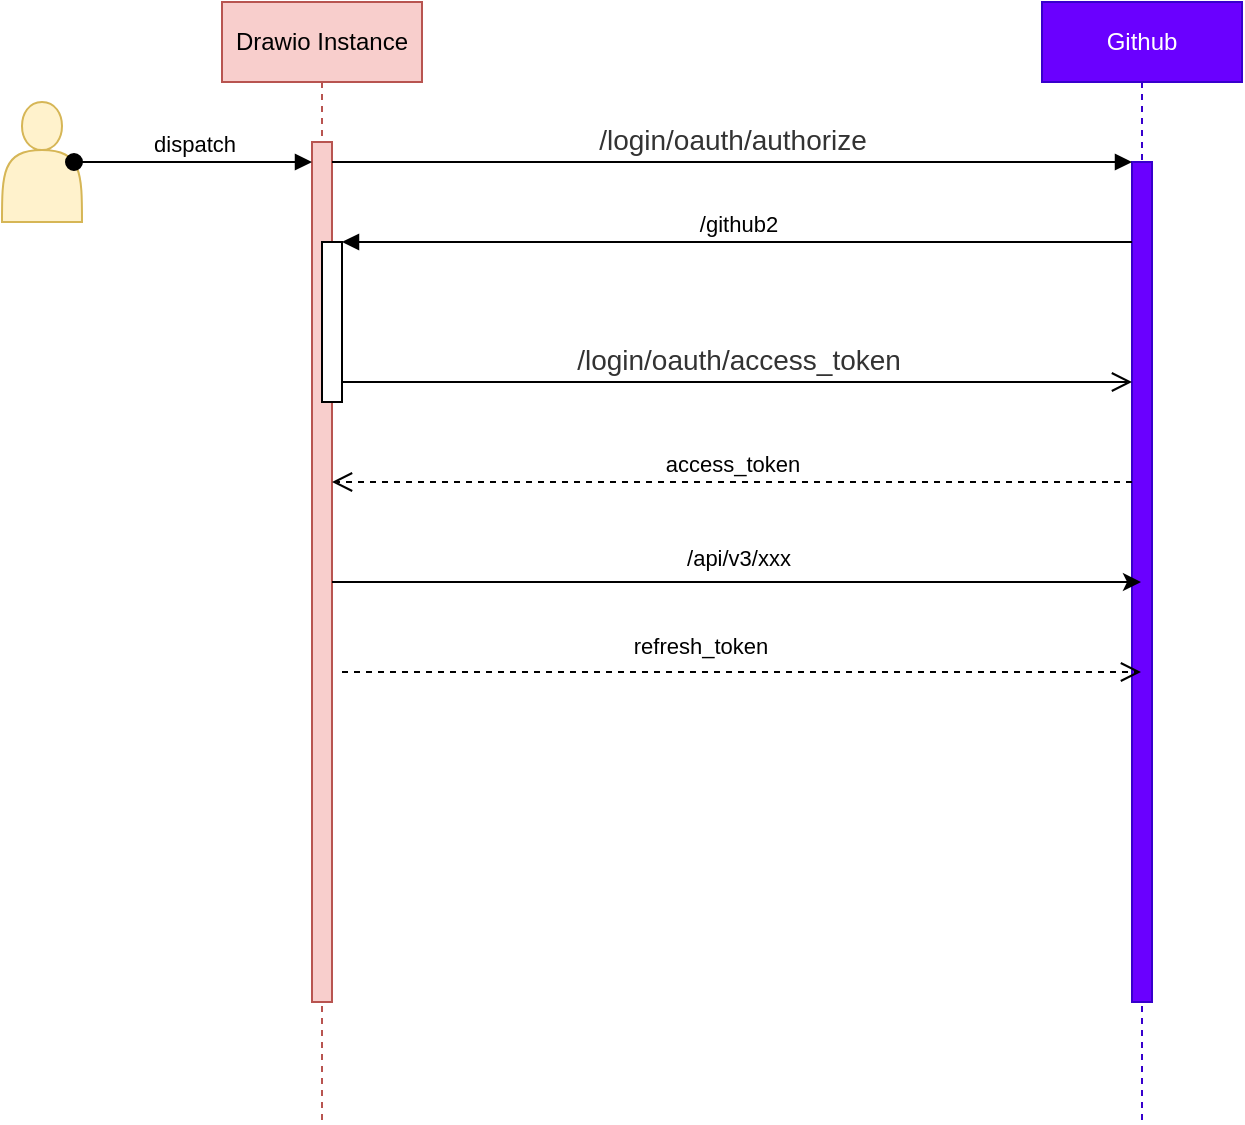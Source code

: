 <mxfile version="24.7.17" pages="2">
  <diagram name="github-authentication" id="2YBvvXClWsGukQMizWep">
    <mxGraphModel dx="1221" dy="599" grid="1" gridSize="10" guides="1" tooltips="1" connect="1" arrows="1" fold="1" page="1" pageScale="1" pageWidth="850" pageHeight="1100" math="0" shadow="0">
      <root>
        <mxCell id="0" />
        <mxCell id="1" parent="0" />
        <mxCell id="aM9ryv3xv72pqoxQDRHE-1" value="Drawio Instance" style="shape=umlLifeline;perimeter=lifelinePerimeter;whiteSpace=wrap;html=1;container=0;dropTarget=0;collapsible=0;recursiveResize=0;outlineConnect=0;portConstraint=eastwest;newEdgeStyle={&quot;edgeStyle&quot;:&quot;elbowEdgeStyle&quot;,&quot;elbow&quot;:&quot;vertical&quot;,&quot;curved&quot;:0,&quot;rounded&quot;:0};fillColor=#f8cecc;strokeColor=#b85450;" parent="1" vertex="1">
          <mxGeometry x="140" y="40" width="100" height="560" as="geometry" />
        </mxCell>
        <mxCell id="aM9ryv3xv72pqoxQDRHE-2" value="" style="html=1;points=[];perimeter=orthogonalPerimeter;outlineConnect=0;targetShapes=umlLifeline;portConstraint=eastwest;newEdgeStyle={&quot;edgeStyle&quot;:&quot;elbowEdgeStyle&quot;,&quot;elbow&quot;:&quot;vertical&quot;,&quot;curved&quot;:0,&quot;rounded&quot;:0};fillColor=#f8cecc;strokeColor=#b85450;" parent="aM9ryv3xv72pqoxQDRHE-1" vertex="1">
          <mxGeometry x="45" y="70" width="10" height="430" as="geometry" />
        </mxCell>
        <mxCell id="aM9ryv3xv72pqoxQDRHE-4" value="" style="html=1;points=[];perimeter=orthogonalPerimeter;outlineConnect=0;targetShapes=umlLifeline;portConstraint=eastwest;newEdgeStyle={&quot;edgeStyle&quot;:&quot;elbowEdgeStyle&quot;,&quot;elbow&quot;:&quot;vertical&quot;,&quot;curved&quot;:0,&quot;rounded&quot;:0};" parent="aM9ryv3xv72pqoxQDRHE-1" vertex="1">
          <mxGeometry x="50" y="120" width="10" height="80" as="geometry" />
        </mxCell>
        <mxCell id="aM9ryv3xv72pqoxQDRHE-5" value="Github" style="shape=umlLifeline;perimeter=lifelinePerimeter;whiteSpace=wrap;html=1;container=0;dropTarget=0;collapsible=0;recursiveResize=0;outlineConnect=0;portConstraint=eastwest;newEdgeStyle={&quot;edgeStyle&quot;:&quot;elbowEdgeStyle&quot;,&quot;elbow&quot;:&quot;vertical&quot;,&quot;curved&quot;:0,&quot;rounded&quot;:0};fillColor=#6a00ff;strokeColor=#3700CC;fontColor=#ffffff;" parent="1" vertex="1">
          <mxGeometry x="550" y="40" width="100" height="560" as="geometry" />
        </mxCell>
        <mxCell id="aM9ryv3xv72pqoxQDRHE-6" value="" style="html=1;points=[];perimeter=orthogonalPerimeter;outlineConnect=0;targetShapes=umlLifeline;portConstraint=eastwest;newEdgeStyle={&quot;edgeStyle&quot;:&quot;elbowEdgeStyle&quot;,&quot;elbow&quot;:&quot;vertical&quot;,&quot;curved&quot;:0,&quot;rounded&quot;:0};fillColor=#6a00ff;fontColor=#ffffff;strokeColor=#3700CC;" parent="aM9ryv3xv72pqoxQDRHE-5" vertex="1">
          <mxGeometry x="45" y="80" width="10" height="420" as="geometry" />
        </mxCell>
        <mxCell id="aM9ryv3xv72pqoxQDRHE-7" value="&lt;span style=&quot;color: rgb(51, 51, 51); font-family: STHeitiSC-Light, STHeiti, Hei, &amp;quot;Heiti SC&amp;quot;, &amp;quot;Microsoft Yahei&amp;quot;, Arial, sans-serif; font-size: 14px; text-align: start; text-wrap-mode: wrap;&quot;&gt;/login/oauth/authorize&lt;/span&gt;" style="html=1;verticalAlign=bottom;endArrow=block;edgeStyle=elbowEdgeStyle;elbow=vertical;curved=0;rounded=0;" parent="1" source="aM9ryv3xv72pqoxQDRHE-2" target="aM9ryv3xv72pqoxQDRHE-6" edge="1">
          <mxGeometry relative="1" as="geometry">
            <mxPoint x="305" y="130" as="sourcePoint" />
            <Array as="points">
              <mxPoint x="290" y="120" />
            </Array>
          </mxGeometry>
        </mxCell>
        <mxCell id="aM9ryv3xv72pqoxQDRHE-8" value="access_token" style="html=1;verticalAlign=bottom;endArrow=open;dashed=1;endSize=8;edgeStyle=elbowEdgeStyle;elbow=vertical;curved=0;rounded=0;" parent="1" source="aM9ryv3xv72pqoxQDRHE-6" target="aM9ryv3xv72pqoxQDRHE-2" edge="1">
          <mxGeometry relative="1" as="geometry">
            <mxPoint x="305" y="205" as="targetPoint" />
            <Array as="points">
              <mxPoint x="300" y="280" />
            </Array>
          </mxGeometry>
        </mxCell>
        <mxCell id="aM9ryv3xv72pqoxQDRHE-9" value="/github2" style="html=1;verticalAlign=bottom;endArrow=block;edgeStyle=elbowEdgeStyle;elbow=vertical;curved=0;rounded=0;" parent="1" source="aM9ryv3xv72pqoxQDRHE-6" target="aM9ryv3xv72pqoxQDRHE-4" edge="1">
          <mxGeometry relative="1" as="geometry">
            <mxPoint x="285" y="160" as="sourcePoint" />
            <Array as="points">
              <mxPoint x="300" y="160" />
            </Array>
          </mxGeometry>
        </mxCell>
        <mxCell id="aM9ryv3xv72pqoxQDRHE-10" value="&lt;span style=&quot;color: rgb(51, 51, 51); font-family: STHeitiSC-Light, STHeiti, Hei, &amp;quot;Heiti SC&amp;quot;, &amp;quot;Microsoft Yahei&amp;quot;, Arial, sans-serif; font-size: 14px; text-align: start; text-wrap-mode: wrap;&quot;&gt;/login/oauth/access_token&lt;/span&gt;" style="html=1;verticalAlign=bottom;endArrow=open;endSize=8;edgeStyle=elbowEdgeStyle;elbow=vertical;curved=0;rounded=0;" parent="1" source="aM9ryv3xv72pqoxQDRHE-4" target="aM9ryv3xv72pqoxQDRHE-6" edge="1">
          <mxGeometry relative="1" as="geometry">
            <mxPoint x="285" y="235" as="targetPoint" />
            <Array as="points">
              <mxPoint x="290" y="230" />
            </Array>
          </mxGeometry>
        </mxCell>
        <mxCell id="TRShChST6HewkKA9IzMv-1" value="" style="shape=actor;whiteSpace=wrap;html=1;fillColor=#fff2cc;strokeColor=#d6b656;" parent="1" vertex="1">
          <mxGeometry x="30" y="90" width="40" height="60" as="geometry" />
        </mxCell>
        <mxCell id="aM9ryv3xv72pqoxQDRHE-3" value="dispatch" style="html=1;verticalAlign=bottom;startArrow=oval;endArrow=block;startSize=8;edgeStyle=elbowEdgeStyle;elbow=vertical;curved=0;rounded=0;exitX=0.9;exitY=0.5;exitDx=0;exitDy=0;exitPerimeter=0;" parent="1" source="TRShChST6HewkKA9IzMv-1" target="aM9ryv3xv72pqoxQDRHE-2" edge="1">
          <mxGeometry relative="1" as="geometry">
            <mxPoint x="135" y="110" as="sourcePoint" />
          </mxGeometry>
        </mxCell>
        <mxCell id="TRShChST6HewkKA9IzMv-3" style="edgeStyle=elbowEdgeStyle;rounded=0;orthogonalLoop=1;jettySize=auto;html=1;elbow=vertical;curved=0;" parent="1" edge="1">
          <mxGeometry relative="1" as="geometry">
            <mxPoint x="195" y="330" as="sourcePoint" />
            <mxPoint x="599.5" y="330" as="targetPoint" />
          </mxGeometry>
        </mxCell>
        <mxCell id="TRShChST6HewkKA9IzMv-4" value="/api/v3/xxx" style="edgeLabel;html=1;align=center;verticalAlign=middle;resizable=0;points=[];" parent="TRShChST6HewkKA9IzMv-3" vertex="1" connectable="0">
          <mxGeometry relative="1" as="geometry">
            <mxPoint y="-12" as="offset" />
          </mxGeometry>
        </mxCell>
        <UserObject label="" link="https://docs.github.com/en/apps/creating-github-apps/authenticating-with-a-github-app/generating-a-user-access-token-for-a-github-app" id="UMakpXS2r9JFCfMvtw8f-1">
          <mxCell style="edgeStyle=elbowEdgeStyle;rounded=0;orthogonalLoop=1;jettySize=auto;html=1;elbow=horizontal;curved=0;dashed=1;strokeColor=default;align=center;verticalAlign=bottom;fontFamily=Helvetica;fontSize=11;fontColor=default;labelBackgroundColor=default;endArrow=open;endSize=8;" edge="1" parent="1">
            <mxGeometry relative="1" as="geometry">
              <mxPoint x="200" y="375" as="sourcePoint" />
              <mxPoint x="599.5" y="375" as="targetPoint" />
            </mxGeometry>
          </mxCell>
        </UserObject>
        <mxCell id="UMakpXS2r9JFCfMvtw8f-2" value="refresh_token" style="edgeLabel;html=1;align=center;verticalAlign=middle;resizable=0;points=[];fontFamily=Helvetica;fontSize=11;fontColor=default;labelBackgroundColor=default;fillColor=none;gradientColor=none;" vertex="1" connectable="0" parent="UMakpXS2r9JFCfMvtw8f-1">
          <mxGeometry x="-0.177" y="-3" relative="1" as="geometry">
            <mxPoint x="14" y="-16" as="offset" />
          </mxGeometry>
        </mxCell>
      </root>
    </mxGraphModel>
  </diagram>
  <diagram id="Yb0oAIhkInm3KyjNrFAb" name="gitlab-authentication">
    <mxGraphModel dx="1221" dy="599" grid="1" gridSize="10" guides="1" tooltips="1" connect="1" arrows="1" fold="1" page="1" pageScale="1" pageWidth="827" pageHeight="1169" math="0" shadow="0">
      <root>
        <mxCell id="0" />
        <mxCell id="1" parent="0" />
        <mxCell id="rkgrtf0EbnZw4mKojVuw-1" value="Drawio Instance" style="shape=umlLifeline;perimeter=lifelinePerimeter;whiteSpace=wrap;html=1;container=0;dropTarget=0;collapsible=0;recursiveResize=0;outlineConnect=0;portConstraint=eastwest;newEdgeStyle={&quot;edgeStyle&quot;:&quot;elbowEdgeStyle&quot;,&quot;elbow&quot;:&quot;vertical&quot;,&quot;curved&quot;:0,&quot;rounded&quot;:0};fillColor=#f8cecc;strokeColor=#b85450;" vertex="1" parent="1">
          <mxGeometry x="140" y="40" width="100" height="410" as="geometry" />
        </mxCell>
        <mxCell id="rkgrtf0EbnZw4mKojVuw-2" value="" style="html=1;points=[];perimeter=orthogonalPerimeter;outlineConnect=0;targetShapes=umlLifeline;portConstraint=eastwest;newEdgeStyle={&quot;edgeStyle&quot;:&quot;elbowEdgeStyle&quot;,&quot;elbow&quot;:&quot;vertical&quot;,&quot;curved&quot;:0,&quot;rounded&quot;:0};fillColor=#f8cecc;strokeColor=#b85450;" vertex="1" parent="rkgrtf0EbnZw4mKojVuw-1">
          <mxGeometry x="45" y="70" width="10" height="290" as="geometry" />
        </mxCell>
        <mxCell id="rkgrtf0EbnZw4mKojVuw-3" value="" style="html=1;points=[];perimeter=orthogonalPerimeter;outlineConnect=0;targetShapes=umlLifeline;portConstraint=eastwest;newEdgeStyle={&quot;edgeStyle&quot;:&quot;elbowEdgeStyle&quot;,&quot;elbow&quot;:&quot;vertical&quot;,&quot;curved&quot;:0,&quot;rounded&quot;:0};" vertex="1" parent="rkgrtf0EbnZw4mKojVuw-1">
          <mxGeometry x="50" y="120" width="10" height="80" as="geometry" />
        </mxCell>
        <mxCell id="rkgrtf0EbnZw4mKojVuw-4" value="Gitlab" style="shape=umlLifeline;perimeter=lifelinePerimeter;whiteSpace=wrap;html=1;container=0;dropTarget=0;collapsible=0;recursiveResize=0;outlineConnect=0;portConstraint=eastwest;newEdgeStyle={&quot;edgeStyle&quot;:&quot;elbowEdgeStyle&quot;,&quot;elbow&quot;:&quot;vertical&quot;,&quot;curved&quot;:0,&quot;rounded&quot;:0};fillColor=#6a00ff;strokeColor=#3700CC;fontColor=#ffffff;" vertex="1" parent="1">
          <mxGeometry x="550" y="40" width="100" height="410" as="geometry" />
        </mxCell>
        <mxCell id="rkgrtf0EbnZw4mKojVuw-5" value="" style="html=1;points=[];perimeter=orthogonalPerimeter;outlineConnect=0;targetShapes=umlLifeline;portConstraint=eastwest;newEdgeStyle={&quot;edgeStyle&quot;:&quot;elbowEdgeStyle&quot;,&quot;elbow&quot;:&quot;vertical&quot;,&quot;curved&quot;:0,&quot;rounded&quot;:0};fillColor=#6a00ff;fontColor=#ffffff;strokeColor=#3700CC;" vertex="1" parent="rkgrtf0EbnZw4mKojVuw-4">
          <mxGeometry x="45" y="80" width="10" height="280" as="geometry" />
        </mxCell>
        <mxCell id="rkgrtf0EbnZw4mKojVuw-6" value="&lt;span style=&quot;color: rgb(51, 51, 51); font-family: STHeitiSC-Light, STHeiti, Hei, &amp;quot;Heiti SC&amp;quot;, &amp;quot;Microsoft Yahei&amp;quot;, Arial, sans-serif; font-size: 14px; text-align: start; text-wrap-mode: wrap;&quot;&gt;/oauth/authorize&lt;/span&gt;" style="html=1;verticalAlign=bottom;endArrow=block;edgeStyle=elbowEdgeStyle;elbow=vertical;curved=0;rounded=0;" edge="1" parent="1" source="rkgrtf0EbnZw4mKojVuw-2" target="rkgrtf0EbnZw4mKojVuw-5">
          <mxGeometry relative="1" as="geometry">
            <mxPoint x="305" y="130" as="sourcePoint" />
            <Array as="points">
              <mxPoint x="290" y="120" />
            </Array>
          </mxGeometry>
        </mxCell>
        <mxCell id="rkgrtf0EbnZw4mKojVuw-7" value="access_token" style="html=1;verticalAlign=bottom;endArrow=open;dashed=1;endSize=8;edgeStyle=elbowEdgeStyle;elbow=vertical;curved=0;rounded=0;" edge="1" parent="1" source="rkgrtf0EbnZw4mKojVuw-5" target="rkgrtf0EbnZw4mKojVuw-2">
          <mxGeometry relative="1" as="geometry">
            <mxPoint x="305" y="205" as="targetPoint" />
            <Array as="points">
              <mxPoint x="300" y="280" />
            </Array>
          </mxGeometry>
        </mxCell>
        <mxCell id="rkgrtf0EbnZw4mKojVuw-8" value="/gitlab" style="html=1;verticalAlign=bottom;endArrow=block;edgeStyle=elbowEdgeStyle;elbow=vertical;curved=0;rounded=0;" edge="1" parent="1" source="rkgrtf0EbnZw4mKojVuw-5" target="rkgrtf0EbnZw4mKojVuw-3">
          <mxGeometry relative="1" as="geometry">
            <mxPoint x="285" y="160" as="sourcePoint" />
            <Array as="points">
              <mxPoint x="300" y="160" />
            </Array>
          </mxGeometry>
        </mxCell>
        <mxCell id="rkgrtf0EbnZw4mKojVuw-9" value="&lt;span style=&quot;color: rgb(51, 51, 51); font-family: STHeitiSC-Light, STHeiti, Hei, &amp;quot;Heiti SC&amp;quot;, &amp;quot;Microsoft Yahei&amp;quot;, Arial, sans-serif; font-size: 14px; text-align: start; text-wrap-mode: wrap;&quot;&gt;/oauth/token&lt;/span&gt;" style="html=1;verticalAlign=bottom;endArrow=open;endSize=8;edgeStyle=elbowEdgeStyle;elbow=vertical;curved=0;rounded=0;" edge="1" parent="1" source="rkgrtf0EbnZw4mKojVuw-3" target="rkgrtf0EbnZw4mKojVuw-5">
          <mxGeometry relative="1" as="geometry">
            <mxPoint x="285" y="235" as="targetPoint" />
            <Array as="points">
              <mxPoint x="290" y="230" />
            </Array>
          </mxGeometry>
        </mxCell>
        <mxCell id="rkgrtf0EbnZw4mKojVuw-10" value="" style="shape=actor;whiteSpace=wrap;html=1;fillColor=#fff2cc;strokeColor=#d6b656;" vertex="1" parent="1">
          <mxGeometry x="30" y="90" width="40" height="60" as="geometry" />
        </mxCell>
        <mxCell id="rkgrtf0EbnZw4mKojVuw-11" value="dispatch" style="html=1;verticalAlign=bottom;startArrow=oval;endArrow=block;startSize=8;edgeStyle=elbowEdgeStyle;elbow=vertical;curved=0;rounded=0;exitX=0.9;exitY=0.5;exitDx=0;exitDy=0;exitPerimeter=0;" edge="1" parent="1" source="rkgrtf0EbnZw4mKojVuw-10" target="rkgrtf0EbnZw4mKojVuw-2">
          <mxGeometry relative="1" as="geometry">
            <mxPoint x="135" y="110" as="sourcePoint" />
          </mxGeometry>
        </mxCell>
        <mxCell id="rkgrtf0EbnZw4mKojVuw-12" style="edgeStyle=elbowEdgeStyle;rounded=0;orthogonalLoop=1;jettySize=auto;html=1;elbow=vertical;curved=0;" edge="1" parent="1">
          <mxGeometry relative="1" as="geometry">
            <mxPoint x="195" y="330" as="sourcePoint" />
            <mxPoint x="599.5" y="330" as="targetPoint" />
          </mxGeometry>
        </mxCell>
        <mxCell id="rkgrtf0EbnZw4mKojVuw-13" value="/api/v4/xxx" style="edgeLabel;html=1;align=center;verticalAlign=middle;resizable=0;points=[];" vertex="1" connectable="0" parent="rkgrtf0EbnZw4mKojVuw-12">
          <mxGeometry relative="1" as="geometry">
            <mxPoint y="-12" as="offset" />
          </mxGeometry>
        </mxCell>
      </root>
    </mxGraphModel>
  </diagram>
</mxfile>
